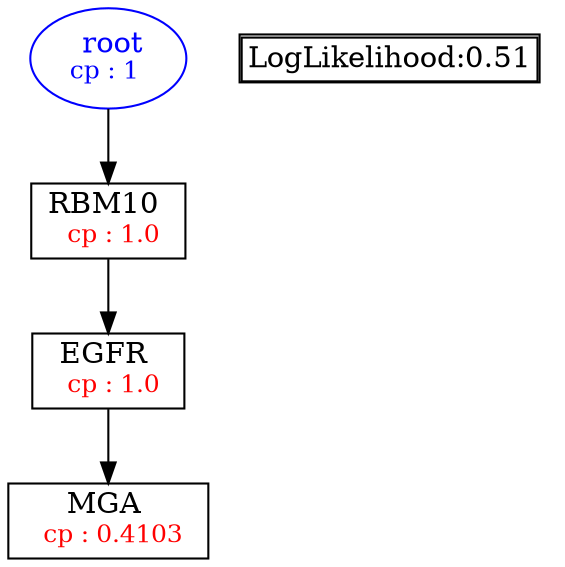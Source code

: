 digraph tree {
    "root" [label=<<font color='Blue'> root</font><br/><font color='Blue' POINT-SIZE='12'>cp : 1 </font>>, shape=oval, color=Blue];
    "S3" [label =<RBM10 <br/> <font color='Red' POINT-SIZE='12'> cp : 1.0 </font>>, shape=box];
    "S2" [label =<EGFR <br/> <font color='Red' POINT-SIZE='12'> cp : 1.0 </font>>, shape=box];
    "S1" [label =<MGA <br/> <font color='Red' POINT-SIZE='12'> cp : 0.4103 </font>>, shape=box];
    "root" -> "S3";
    "S3" -> "S2";
    "S2" -> "S1";

    node[shape=plaintext]
    fontsize="10"
    struct1 [label=
    <<TABLE BORDER="1" CELLBORDER="1" CELLSPACING="0" >
    <TR><TD ALIGN="LEFT">LogLikelihood:0.51</TD></TR>
    </TABLE>>];

}

